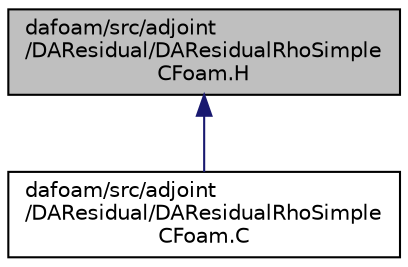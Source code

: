 digraph "dafoam/src/adjoint/DAResidual/DAResidualRhoSimpleCFoam.H"
{
  bgcolor="transparent";
  edge [fontname="Helvetica",fontsize="10",labelfontname="Helvetica",labelfontsize="10"];
  node [fontname="Helvetica",fontsize="10",shape=record];
  Node35 [label="dafoam/src/adjoint\l/DAResidual/DAResidualRhoSimple\lCFoam.H",height=0.2,width=0.4,color="black", fillcolor="grey75", style="filled", fontcolor="black"];
  Node35 -> Node36 [dir="back",color="midnightblue",fontsize="10",style="solid",fontname="Helvetica"];
  Node36 [label="dafoam/src/adjoint\l/DAResidual/DAResidualRhoSimple\lCFoam.C",height=0.2,width=0.4,color="black",URL="$DAResidualRhoSimpleCFoam_8C.html"];
}
